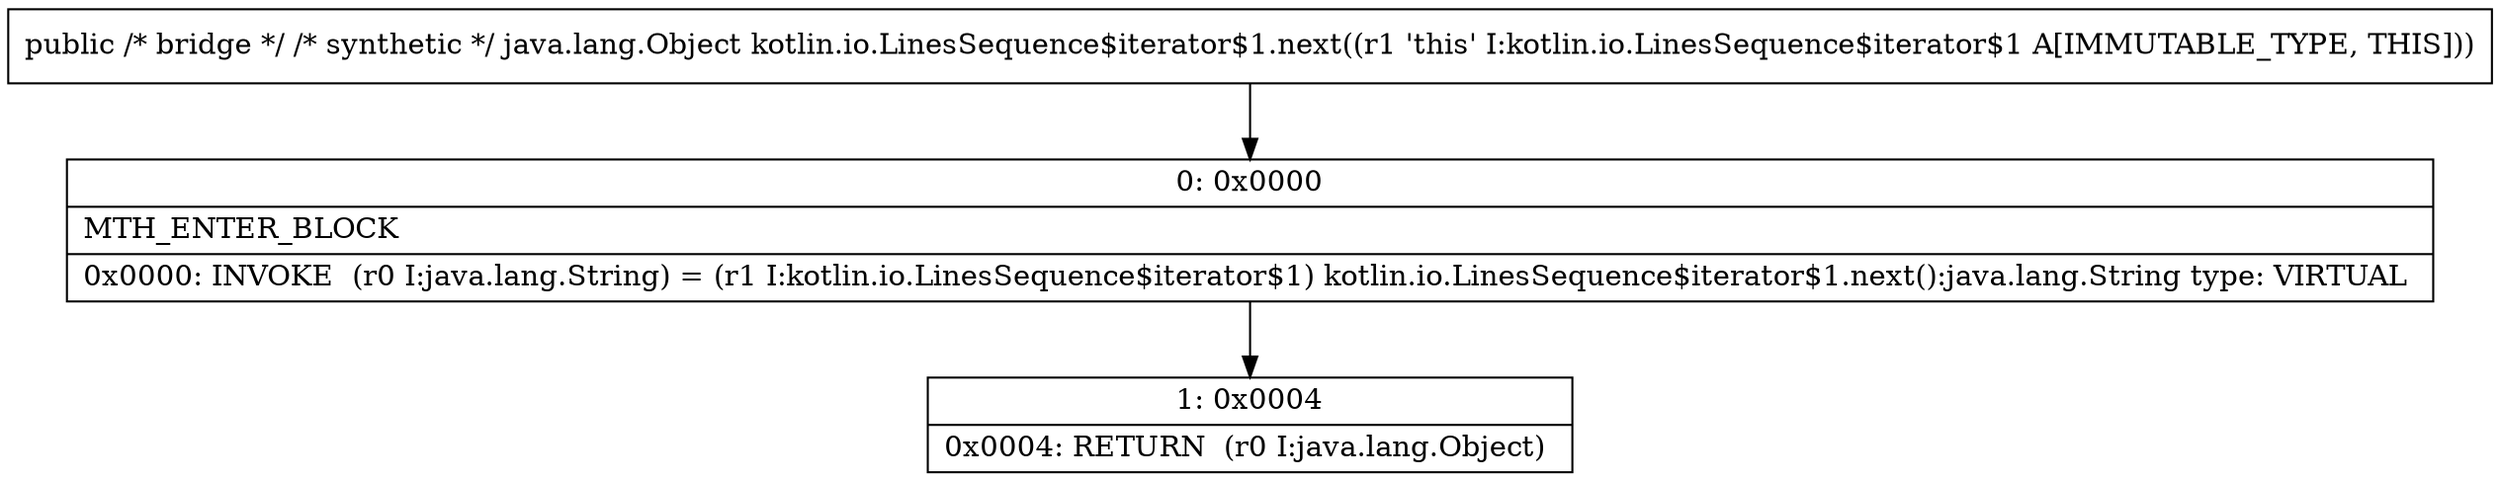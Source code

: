 digraph "CFG forkotlin.io.LinesSequence$iterator$1.next()Ljava\/lang\/Object;" {
Node_0 [shape=record,label="{0\:\ 0x0000|MTH_ENTER_BLOCK\l|0x0000: INVOKE  (r0 I:java.lang.String) = (r1 I:kotlin.io.LinesSequence$iterator$1) kotlin.io.LinesSequence$iterator$1.next():java.lang.String type: VIRTUAL \l}"];
Node_1 [shape=record,label="{1\:\ 0x0004|0x0004: RETURN  (r0 I:java.lang.Object) \l}"];
MethodNode[shape=record,label="{public \/* bridge *\/ \/* synthetic *\/ java.lang.Object kotlin.io.LinesSequence$iterator$1.next((r1 'this' I:kotlin.io.LinesSequence$iterator$1 A[IMMUTABLE_TYPE, THIS])) }"];
MethodNode -> Node_0;
Node_0 -> Node_1;
}

